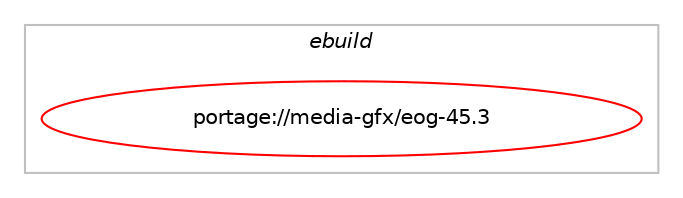 digraph prolog {

# *************
# Graph options
# *************

newrank=true;
concentrate=true;
compound=true;
graph [rankdir=LR,fontname=Helvetica,fontsize=10,ranksep=1.5];#, ranksep=2.5, nodesep=0.2];
edge  [arrowhead=vee];
node  [fontname=Helvetica,fontsize=10];

# **********
# The ebuild
# **********

subgraph cluster_leftcol {
color=gray;
label=<<i>ebuild</i>>;
id [label="portage://media-gfx/eog-45.3", color=red, width=4, href="../media-gfx/eog-45.3.svg"];
}

# ****************
# The dependencies
# ****************

subgraph cluster_midcol {
color=gray;
label=<<i>dependencies</i>>;
subgraph cluster_compile {
fillcolor="#eeeeee";
style=filled;
label=<<i>compile</i>>;
# *** BEGIN UNKNOWN DEPENDENCY TYPE (TODO) ***
# id -> equal(use_conditional_group(positive,exif,portage://media-gfx/eog-45.3,[package_dependency(portage://media-gfx/eog-45.3,install,no,media-libs,libexif,greaterequal,[0.6.14,,,0.6.14],[],[])]))
# *** END UNKNOWN DEPENDENCY TYPE (TODO) ***

# *** BEGIN UNKNOWN DEPENDENCY TYPE (TODO) ***
# id -> equal(use_conditional_group(positive,introspection,portage://media-gfx/eog-45.3,[package_dependency(portage://media-gfx/eog-45.3,install,no,dev-libs,gobject-introspection,greaterequal,[1.54,,,1.54],any_same_slot,[])]))
# *** END UNKNOWN DEPENDENCY TYPE (TODO) ***

# *** BEGIN UNKNOWN DEPENDENCY TYPE (TODO) ***
# id -> equal(use_conditional_group(positive,jpeg,portage://media-gfx/eog-45.3,[package_dependency(portage://media-gfx/eog-45.3,install,no,media-libs,libjpeg-turbo,none,[,,],any_same_slot,[])]))
# *** END UNKNOWN DEPENDENCY TYPE (TODO) ***

# *** BEGIN UNKNOWN DEPENDENCY TYPE (TODO) ***
# id -> equal(use_conditional_group(positive,lcms,portage://media-gfx/eog-45.3,[package_dependency(portage://media-gfx/eog-45.3,install,no,media-libs,lcms,none,[,,],[slot(2)],[])]))
# *** END UNKNOWN DEPENDENCY TYPE (TODO) ***

# *** BEGIN UNKNOWN DEPENDENCY TYPE (TODO) ***
# id -> equal(use_conditional_group(positive,svg,portage://media-gfx/eog-45.3,[package_dependency(portage://media-gfx/eog-45.3,install,no,gnome-base,librsvg,greaterequal,[2.44.0,,,2.44.0],[slot(2)],[])]))
# *** END UNKNOWN DEPENDENCY TYPE (TODO) ***

# *** BEGIN UNKNOWN DEPENDENCY TYPE (TODO) ***
# id -> equal(use_conditional_group(positive,xmp,portage://media-gfx/eog-45.3,[package_dependency(portage://media-gfx/eog-45.3,install,no,media-libs,exempi,none,[,,],[slot(2),equal],[])]))
# *** END UNKNOWN DEPENDENCY TYPE (TODO) ***

# *** BEGIN UNKNOWN DEPENDENCY TYPE (TODO) ***
# id -> equal(package_dependency(portage://media-gfx/eog-45.3,install,no,dev-libs,glib,greaterequal,[2.73.2,,,2.73.2],[slot(2)],[]))
# *** END UNKNOWN DEPENDENCY TYPE (TODO) ***

# *** BEGIN UNKNOWN DEPENDENCY TYPE (TODO) ***
# id -> equal(package_dependency(portage://media-gfx/eog-45.3,install,no,dev-libs,libpeas,greaterequal,[0.7.4,,,0.7.4],[slot(0)],[use(enable(gtk),none)]))
# *** END UNKNOWN DEPENDENCY TYPE (TODO) ***

# *** BEGIN UNKNOWN DEPENDENCY TYPE (TODO) ***
# id -> equal(package_dependency(portage://media-gfx/eog-45.3,install,no,gnome-base,gnome-desktop,greaterequal,[2.91.2,,,2.91.2],[slot(3),equal],[]))
# *** END UNKNOWN DEPENDENCY TYPE (TODO) ***

# *** BEGIN UNKNOWN DEPENDENCY TYPE (TODO) ***
# id -> equal(package_dependency(portage://media-gfx/eog-45.3,install,no,gnome-base,gsettings-desktop-schemas,greaterequal,[42,,_beta,42_beta],[],[]))
# *** END UNKNOWN DEPENDENCY TYPE (TODO) ***

# *** BEGIN UNKNOWN DEPENDENCY TYPE (TODO) ***
# id -> equal(package_dependency(portage://media-gfx/eog-45.3,install,no,gui-libs,libhandy,greaterequal,[1.5.0,,,1.5.0],[slot(1)],[]))
# *** END UNKNOWN DEPENDENCY TYPE (TODO) ***

# *** BEGIN UNKNOWN DEPENDENCY TYPE (TODO) ***
# id -> equal(package_dependency(portage://media-gfx/eog-45.3,install,no,sys-libs,zlib,none,[,,],[],[]))
# *** END UNKNOWN DEPENDENCY TYPE (TODO) ***

# *** BEGIN UNKNOWN DEPENDENCY TYPE (TODO) ***
# id -> equal(package_dependency(portage://media-gfx/eog-45.3,install,no,x11-libs,gdk-pixbuf,greaterequal,[2.36.5,,,2.36.5],[slot(2)],[use(optenable(jpeg),none),use(optenable(tiff),none)]))
# *** END UNKNOWN DEPENDENCY TYPE (TODO) ***

# *** BEGIN UNKNOWN DEPENDENCY TYPE (TODO) ***
# id -> equal(package_dependency(portage://media-gfx/eog-45.3,install,no,x11-libs,gtk+,greaterequal,[3.24.15,,,3.24.15],[slot(3)],[use(enable(introspection),none),use(enable(X),none)]))
# *** END UNKNOWN DEPENDENCY TYPE (TODO) ***

# *** BEGIN UNKNOWN DEPENDENCY TYPE (TODO) ***
# id -> equal(package_dependency(portage://media-gfx/eog-45.3,install,no,x11-libs,libX11,none,[,,],[],[]))
# *** END UNKNOWN DEPENDENCY TYPE (TODO) ***

# *** BEGIN UNKNOWN DEPENDENCY TYPE (TODO) ***
# id -> equal(package_dependency(portage://media-gfx/eog-45.3,install,no,x11-misc,shared-mime-info,greaterequal,[0.20,,,0.20],[],[]))
# *** END UNKNOWN DEPENDENCY TYPE (TODO) ***

}
subgraph cluster_compileandrun {
fillcolor="#eeeeee";
style=filled;
label=<<i>compile and run</i>>;
}
subgraph cluster_run {
fillcolor="#eeeeee";
style=filled;
label=<<i>run</i>>;
# *** BEGIN UNKNOWN DEPENDENCY TYPE (TODO) ***
# id -> equal(use_conditional_group(positive,exif,portage://media-gfx/eog-45.3,[package_dependency(portage://media-gfx/eog-45.3,run,no,media-libs,libexif,greaterequal,[0.6.14,,,0.6.14],[],[])]))
# *** END UNKNOWN DEPENDENCY TYPE (TODO) ***

# *** BEGIN UNKNOWN DEPENDENCY TYPE (TODO) ***
# id -> equal(use_conditional_group(positive,introspection,portage://media-gfx/eog-45.3,[package_dependency(portage://media-gfx/eog-45.3,run,no,dev-libs,gobject-introspection,greaterequal,[1.54,,,1.54],any_same_slot,[])]))
# *** END UNKNOWN DEPENDENCY TYPE (TODO) ***

# *** BEGIN UNKNOWN DEPENDENCY TYPE (TODO) ***
# id -> equal(use_conditional_group(positive,jpeg,portage://media-gfx/eog-45.3,[package_dependency(portage://media-gfx/eog-45.3,run,no,media-libs,libjpeg-turbo,none,[,,],any_same_slot,[])]))
# *** END UNKNOWN DEPENDENCY TYPE (TODO) ***

# *** BEGIN UNKNOWN DEPENDENCY TYPE (TODO) ***
# id -> equal(use_conditional_group(positive,lcms,portage://media-gfx/eog-45.3,[package_dependency(portage://media-gfx/eog-45.3,run,no,media-libs,lcms,none,[,,],[slot(2)],[])]))
# *** END UNKNOWN DEPENDENCY TYPE (TODO) ***

# *** BEGIN UNKNOWN DEPENDENCY TYPE (TODO) ***
# id -> equal(use_conditional_group(positive,svg,portage://media-gfx/eog-45.3,[package_dependency(portage://media-gfx/eog-45.3,run,no,gnome-base,librsvg,greaterequal,[2.44.0,,,2.44.0],[slot(2)],[])]))
# *** END UNKNOWN DEPENDENCY TYPE (TODO) ***

# *** BEGIN UNKNOWN DEPENDENCY TYPE (TODO) ***
# id -> equal(use_conditional_group(positive,xmp,portage://media-gfx/eog-45.3,[package_dependency(portage://media-gfx/eog-45.3,run,no,media-libs,exempi,none,[,,],[slot(2),equal],[])]))
# *** END UNKNOWN DEPENDENCY TYPE (TODO) ***

# *** BEGIN UNKNOWN DEPENDENCY TYPE (TODO) ***
# id -> equal(package_dependency(portage://media-gfx/eog-45.3,run,no,dev-libs,glib,greaterequal,[2.73.2,,,2.73.2],[slot(2)],[]))
# *** END UNKNOWN DEPENDENCY TYPE (TODO) ***

# *** BEGIN UNKNOWN DEPENDENCY TYPE (TODO) ***
# id -> equal(package_dependency(portage://media-gfx/eog-45.3,run,no,dev-libs,libpeas,greaterequal,[0.7.4,,,0.7.4],[slot(0)],[use(enable(gtk),none)]))
# *** END UNKNOWN DEPENDENCY TYPE (TODO) ***

# *** BEGIN UNKNOWN DEPENDENCY TYPE (TODO) ***
# id -> equal(package_dependency(portage://media-gfx/eog-45.3,run,no,gnome-base,gnome-desktop,greaterequal,[2.91.2,,,2.91.2],[slot(3),equal],[]))
# *** END UNKNOWN DEPENDENCY TYPE (TODO) ***

# *** BEGIN UNKNOWN DEPENDENCY TYPE (TODO) ***
# id -> equal(package_dependency(portage://media-gfx/eog-45.3,run,no,gnome-base,gsettings-desktop-schemas,greaterequal,[42,,_beta,42_beta],[],[]))
# *** END UNKNOWN DEPENDENCY TYPE (TODO) ***

# *** BEGIN UNKNOWN DEPENDENCY TYPE (TODO) ***
# id -> equal(package_dependency(portage://media-gfx/eog-45.3,run,no,gui-libs,libhandy,greaterequal,[1.5.0,,,1.5.0],[slot(1)],[]))
# *** END UNKNOWN DEPENDENCY TYPE (TODO) ***

# *** BEGIN UNKNOWN DEPENDENCY TYPE (TODO) ***
# id -> equal(package_dependency(portage://media-gfx/eog-45.3,run,no,sys-libs,zlib,none,[,,],[],[]))
# *** END UNKNOWN DEPENDENCY TYPE (TODO) ***

# *** BEGIN UNKNOWN DEPENDENCY TYPE (TODO) ***
# id -> equal(package_dependency(portage://media-gfx/eog-45.3,run,no,x11-libs,gdk-pixbuf,greaterequal,[2.36.5,,,2.36.5],[slot(2)],[use(optenable(jpeg),none),use(optenable(tiff),none)]))
# *** END UNKNOWN DEPENDENCY TYPE (TODO) ***

# *** BEGIN UNKNOWN DEPENDENCY TYPE (TODO) ***
# id -> equal(package_dependency(portage://media-gfx/eog-45.3,run,no,x11-libs,gtk+,greaterequal,[3.24.15,,,3.24.15],[slot(3)],[use(enable(introspection),none),use(enable(X),none)]))
# *** END UNKNOWN DEPENDENCY TYPE (TODO) ***

# *** BEGIN UNKNOWN DEPENDENCY TYPE (TODO) ***
# id -> equal(package_dependency(portage://media-gfx/eog-45.3,run,no,x11-libs,libX11,none,[,,],[],[]))
# *** END UNKNOWN DEPENDENCY TYPE (TODO) ***

# *** BEGIN UNKNOWN DEPENDENCY TYPE (TODO) ***
# id -> equal(package_dependency(portage://media-gfx/eog-45.3,run,no,x11-misc,shared-mime-info,greaterequal,[0.20,,,0.20],[],[]))
# *** END UNKNOWN DEPENDENCY TYPE (TODO) ***

}
}

# **************
# The candidates
# **************

subgraph cluster_choices {
rank=same;
color=gray;
label=<<i>candidates</i>>;

}

}
